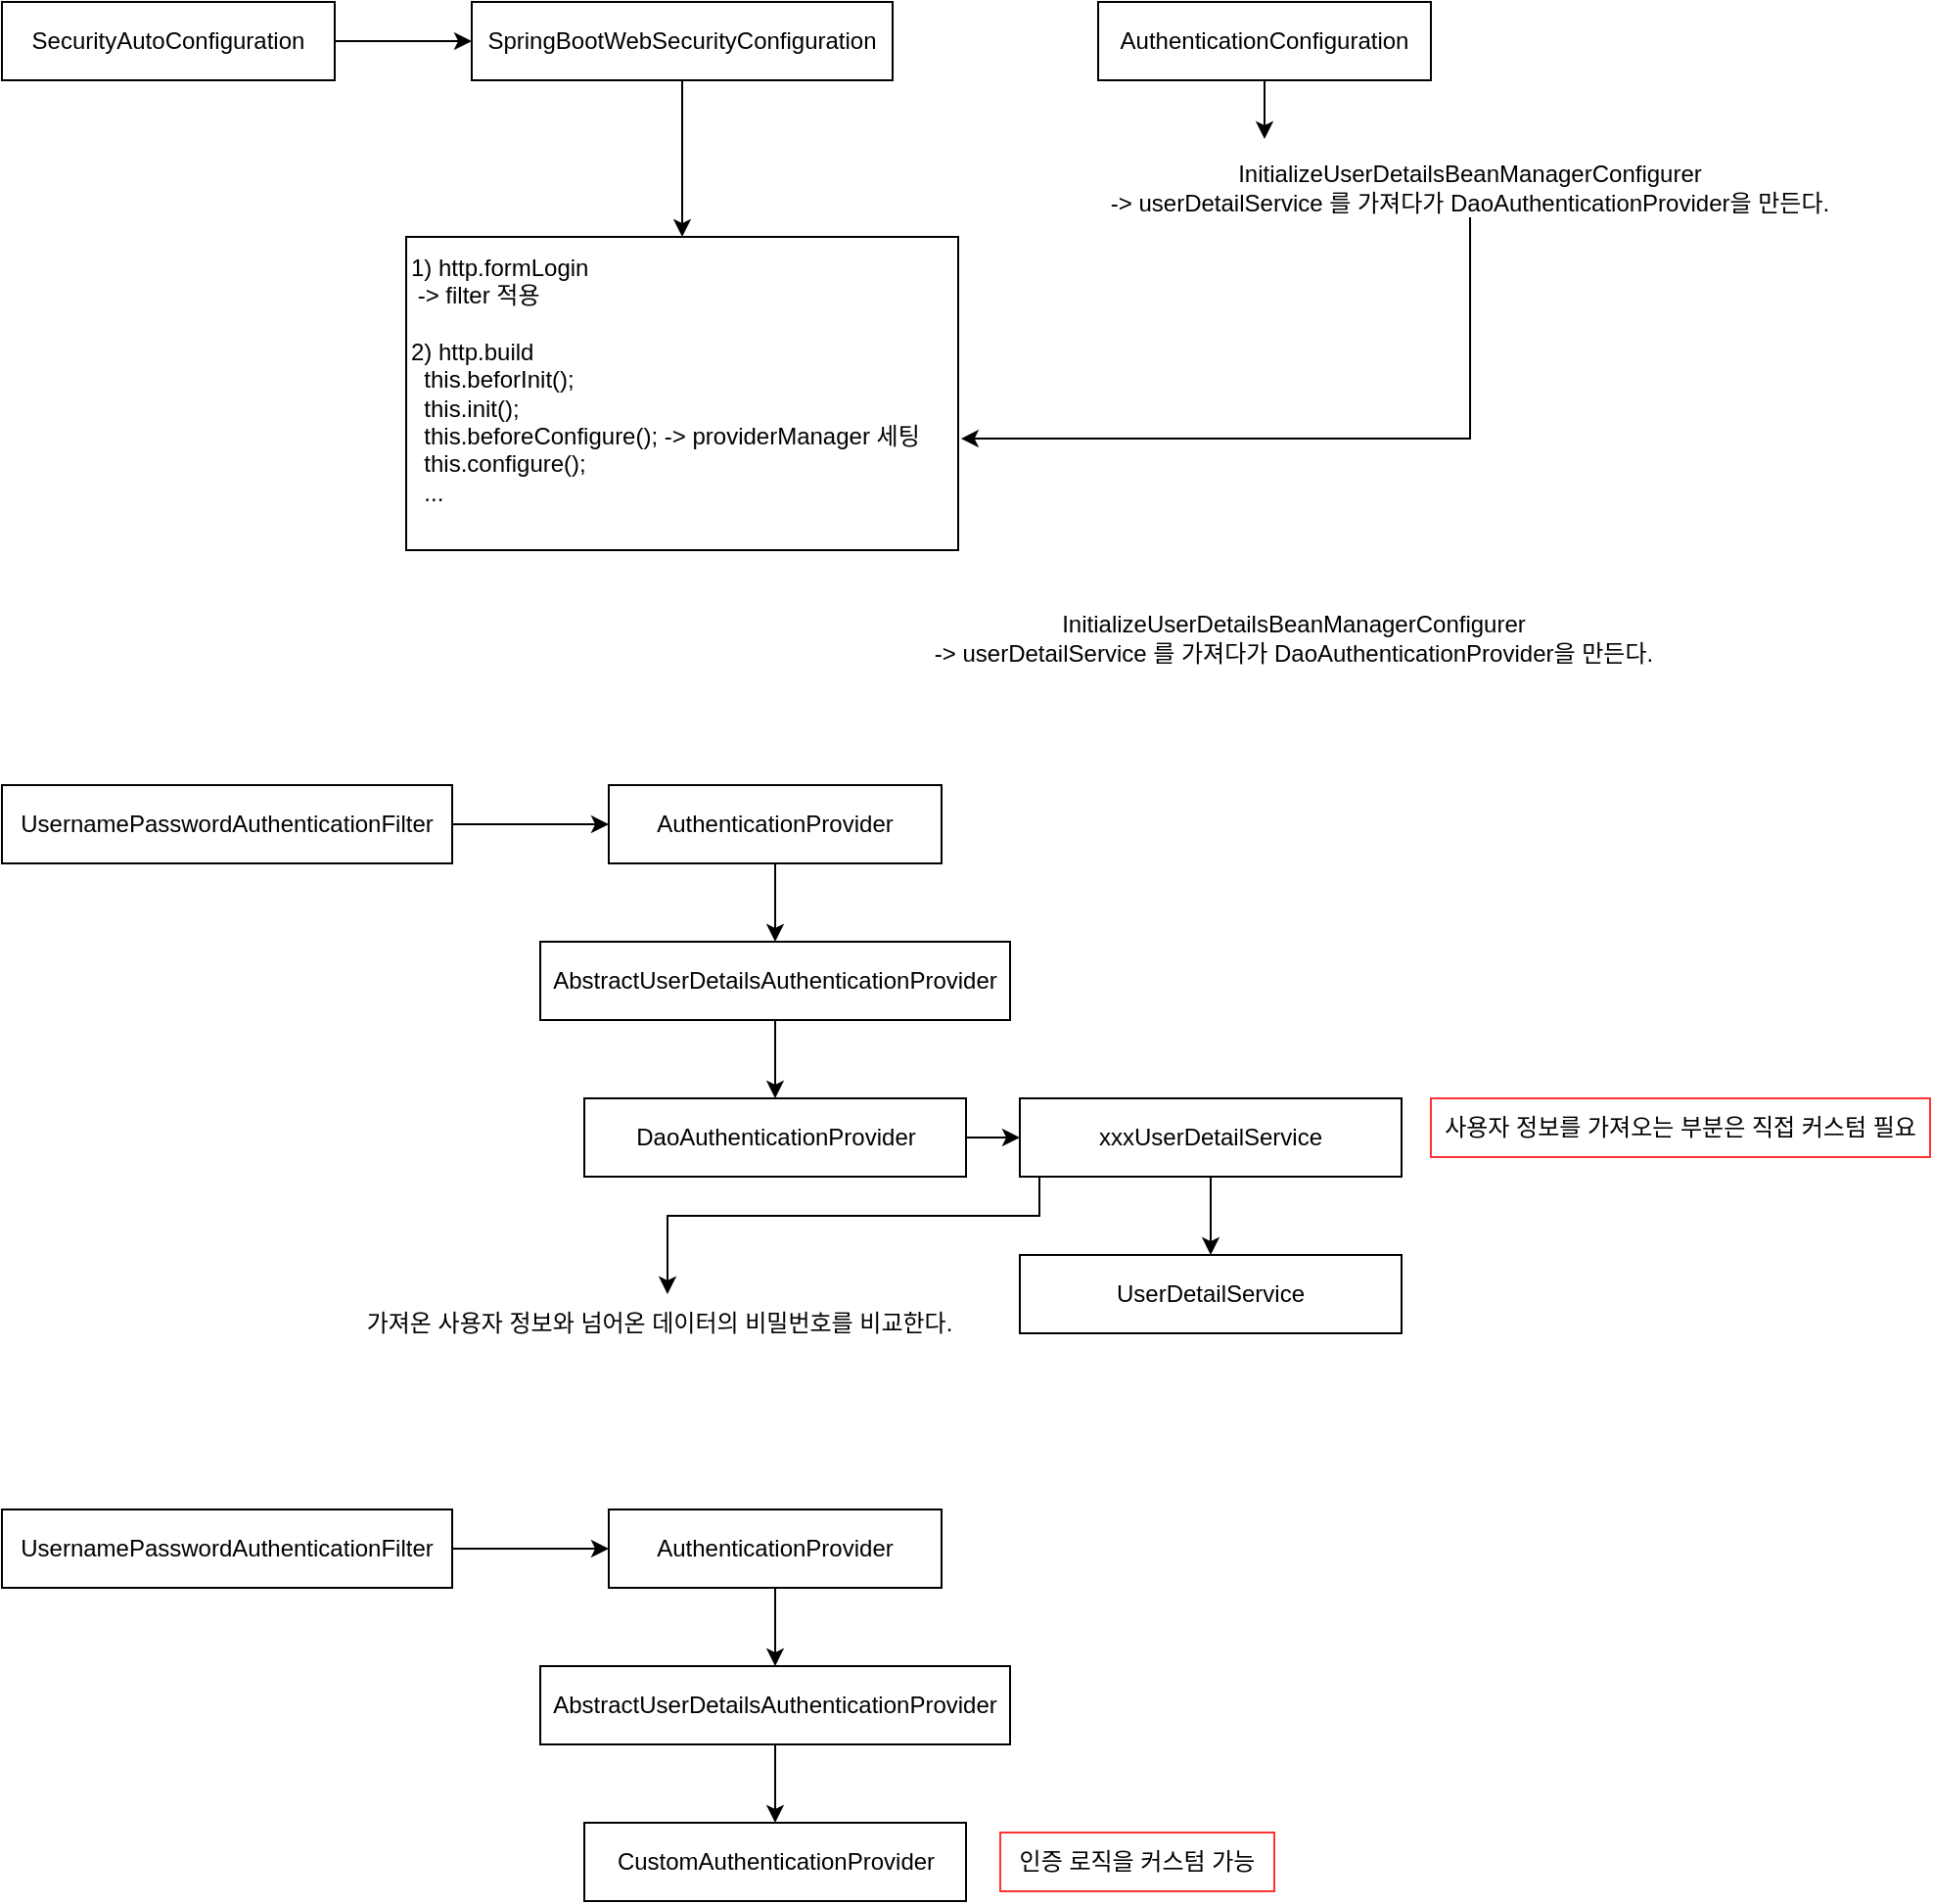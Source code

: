 <mxfile version="27.1.6">
  <diagram name="페이지-1" id="_uKqYhUVSAW-e24wOVBT">
    <mxGraphModel dx="1257" dy="608" grid="1" gridSize="10" guides="1" tooltips="1" connect="1" arrows="1" fold="1" page="1" pageScale="1" pageWidth="827" pageHeight="1169" math="0" shadow="0">
      <root>
        <mxCell id="0" />
        <mxCell id="1" parent="0" />
        <mxCell id="KoG7eJsrAb1A95pmqb80-3" value="" style="edgeStyle=orthogonalEdgeStyle;rounded=0;orthogonalLoop=1;jettySize=auto;html=1;" parent="1" source="KoG7eJsrAb1A95pmqb80-1" target="KoG7eJsrAb1A95pmqb80-2" edge="1">
          <mxGeometry relative="1" as="geometry" />
        </mxCell>
        <mxCell id="KoG7eJsrAb1A95pmqb80-1" value="SecurityAutoConfiguration" style="rounded=0;whiteSpace=wrap;html=1;" parent="1" vertex="1">
          <mxGeometry x="80" y="200" width="170" height="40" as="geometry" />
        </mxCell>
        <mxCell id="KoG7eJsrAb1A95pmqb80-5" value="" style="edgeStyle=orthogonalEdgeStyle;rounded=0;orthogonalLoop=1;jettySize=auto;html=1;" parent="1" source="KoG7eJsrAb1A95pmqb80-2" target="KoG7eJsrAb1A95pmqb80-4" edge="1">
          <mxGeometry relative="1" as="geometry" />
        </mxCell>
        <mxCell id="KoG7eJsrAb1A95pmqb80-2" value="SpringBootWebSecurityConfiguration" style="whiteSpace=wrap;html=1;rounded=0;" parent="1" vertex="1">
          <mxGeometry x="320" y="200" width="215" height="40" as="geometry" />
        </mxCell>
        <mxCell id="KoG7eJsrAb1A95pmqb80-4" value="1) http.formLogin&lt;br&gt;&amp;nbsp;-&amp;gt; filter 적용&lt;br&gt;&lt;br&gt;2) http.build&lt;br&gt;&amp;nbsp; this.beforInit();&lt;br&gt;&amp;nbsp; this.init();&lt;br&gt;&amp;nbsp; this.beforeConfigure(); -&amp;gt; providerManager 세팅&lt;br&gt;&amp;nbsp; this.configure();&lt;br&gt;&amp;nbsp; ...&lt;div&gt;&lt;br&gt;&lt;/div&gt;" style="whiteSpace=wrap;html=1;rounded=0;align=left;" parent="1" vertex="1">
          <mxGeometry x="286.5" y="320" width="282" height="160" as="geometry" />
        </mxCell>
        <mxCell id="KoG7eJsrAb1A95pmqb80-8" value="" style="edgeStyle=orthogonalEdgeStyle;rounded=0;orthogonalLoop=1;jettySize=auto;html=1;" parent="1" source="KoG7eJsrAb1A95pmqb80-6" edge="1">
          <mxGeometry relative="1" as="geometry">
            <mxPoint x="725" y="270" as="targetPoint" />
          </mxGeometry>
        </mxCell>
        <mxCell id="KoG7eJsrAb1A95pmqb80-6" value="AuthenticationConfiguration" style="rounded=0;whiteSpace=wrap;html=1;" parent="1" vertex="1">
          <mxGeometry x="640" y="200" width="170" height="40" as="geometry" />
        </mxCell>
        <mxCell id="KoG7eJsrAb1A95pmqb80-11" value="" style="edgeStyle=orthogonalEdgeStyle;rounded=0;orthogonalLoop=1;jettySize=auto;html=1;entryX=1.005;entryY=0.644;entryDx=0;entryDy=0;entryPerimeter=0;" parent="1" source="KoG7eJsrAb1A95pmqb80-9" target="KoG7eJsrAb1A95pmqb80-4" edge="1">
          <mxGeometry relative="1" as="geometry">
            <mxPoint x="830" y="390" as="targetPoint" />
            <Array as="points">
              <mxPoint x="830" y="423" />
            </Array>
          </mxGeometry>
        </mxCell>
        <mxCell id="KoG7eJsrAb1A95pmqb80-9" value="InitializeUserDetailsBeanManagerConfigurer&lt;br&gt;-&amp;gt; userDetailService 를 가져다가 DaoAuthenticationProvider을 만든다." style="text;html=1;align=center;verticalAlign=middle;whiteSpace=wrap;rounded=0;" parent="1" vertex="1">
          <mxGeometry x="640" y="280" width="380" height="30" as="geometry" />
        </mxCell>
        <mxCell id="KoG7eJsrAb1A95pmqb80-15" value="" style="edgeStyle=orthogonalEdgeStyle;rounded=0;orthogonalLoop=1;jettySize=auto;html=1;" parent="1" source="KoG7eJsrAb1A95pmqb80-13" target="KoG7eJsrAb1A95pmqb80-14" edge="1">
          <mxGeometry relative="1" as="geometry" />
        </mxCell>
        <mxCell id="KoG7eJsrAb1A95pmqb80-13" value="UsernamePasswordAuthenticationFilter" style="rounded=0;whiteSpace=wrap;html=1;" parent="1" vertex="1">
          <mxGeometry x="80" y="600" width="230" height="40" as="geometry" />
        </mxCell>
        <mxCell id="KoG7eJsrAb1A95pmqb80-17" value="" style="edgeStyle=orthogonalEdgeStyle;rounded=0;orthogonalLoop=1;jettySize=auto;html=1;" parent="1" source="KoG7eJsrAb1A95pmqb80-14" target="KoG7eJsrAb1A95pmqb80-16" edge="1">
          <mxGeometry relative="1" as="geometry" />
        </mxCell>
        <mxCell id="KoG7eJsrAb1A95pmqb80-14" value="AuthenticationProvider" style="rounded=0;whiteSpace=wrap;html=1;" parent="1" vertex="1">
          <mxGeometry x="390" y="600" width="170" height="40" as="geometry" />
        </mxCell>
        <mxCell id="KoG7eJsrAb1A95pmqb80-19" value="" style="edgeStyle=orthogonalEdgeStyle;rounded=0;orthogonalLoop=1;jettySize=auto;html=1;" parent="1" source="KoG7eJsrAb1A95pmqb80-16" target="KoG7eJsrAb1A95pmqb80-18" edge="1">
          <mxGeometry relative="1" as="geometry" />
        </mxCell>
        <mxCell id="KoG7eJsrAb1A95pmqb80-16" value="AbstractUserDetailsAuthenticationProvider" style="rounded=0;whiteSpace=wrap;html=1;" parent="1" vertex="1">
          <mxGeometry x="355" y="680" width="240" height="40" as="geometry" />
        </mxCell>
        <mxCell id="KoG7eJsrAb1A95pmqb80-22" value="" style="edgeStyle=orthogonalEdgeStyle;rounded=0;orthogonalLoop=1;jettySize=auto;html=1;" parent="1" source="KoG7eJsrAb1A95pmqb80-18" target="KoG7eJsrAb1A95pmqb80-21" edge="1">
          <mxGeometry relative="1" as="geometry" />
        </mxCell>
        <mxCell id="KoG7eJsrAb1A95pmqb80-18" value="DaoAuthenticationProvider" style="rounded=0;whiteSpace=wrap;html=1;" parent="1" vertex="1">
          <mxGeometry x="377.5" y="760" width="195" height="40" as="geometry" />
        </mxCell>
        <mxCell id="KoG7eJsrAb1A95pmqb80-20" value="UserDetailService" style="rounded=0;whiteSpace=wrap;html=1;" parent="1" vertex="1">
          <mxGeometry x="600" y="840" width="195" height="40" as="geometry" />
        </mxCell>
        <mxCell id="KoG7eJsrAb1A95pmqb80-23" value="" style="edgeStyle=orthogonalEdgeStyle;rounded=0;orthogonalLoop=1;jettySize=auto;html=1;" parent="1" source="KoG7eJsrAb1A95pmqb80-21" target="KoG7eJsrAb1A95pmqb80-20" edge="1">
          <mxGeometry relative="1" as="geometry" />
        </mxCell>
        <mxCell id="KoG7eJsrAb1A95pmqb80-21" value="xxxUserDetailService" style="rounded=0;whiteSpace=wrap;html=1;" parent="1" vertex="1">
          <mxGeometry x="600" y="760" width="195" height="40" as="geometry" />
        </mxCell>
        <mxCell id="KoG7eJsrAb1A95pmqb80-26" value="" style="edgeStyle=orthogonalEdgeStyle;rounded=0;orthogonalLoop=1;jettySize=auto;html=1;exitX=0;exitY=1;exitDx=0;exitDy=0;" parent="1" source="KoG7eJsrAb1A95pmqb80-21" edge="1">
          <mxGeometry relative="1" as="geometry">
            <mxPoint x="470" y="860" as="sourcePoint" />
            <mxPoint x="420" y="860" as="targetPoint" />
            <Array as="points">
              <mxPoint x="610" y="800" />
              <mxPoint x="610" y="820" />
              <mxPoint x="420" y="820" />
              <mxPoint x="420" y="860" />
            </Array>
          </mxGeometry>
        </mxCell>
        <mxCell id="KoG7eJsrAb1A95pmqb80-29" value="InitializeUserDetailsBeanManagerConfigurer&lt;br&gt;-&amp;gt; userDetailService 를 가져다가 DaoAuthenticationProvider을 만든다." style="text;html=1;align=center;verticalAlign=middle;whiteSpace=wrap;rounded=0;" parent="1" vertex="1">
          <mxGeometry x="550" y="510" width="380" height="30" as="geometry" />
        </mxCell>
        <mxCell id="KoG7eJsrAb1A95pmqb80-30" value="가져온 사용자 정보와 넘어온 데이터의 비밀번호를 비교한다." style="text;html=1;align=center;verticalAlign=middle;whiteSpace=wrap;rounded=0;" parent="1" vertex="1">
          <mxGeometry x="259" y="860" width="313.5" height="30" as="geometry" />
        </mxCell>
        <mxCell id="KoG7eJsrAb1A95pmqb80-31" value="사용자 정보를 가져오는 부분은 직접 커스텀 필요" style="text;html=1;align=center;verticalAlign=middle;whiteSpace=wrap;rounded=0;strokeColor=#FF3333;" parent="1" vertex="1">
          <mxGeometry x="810" y="760" width="255" height="30" as="geometry" />
        </mxCell>
        <mxCell id="1V_EwookAHwL95XN3xod-1" value="" style="edgeStyle=orthogonalEdgeStyle;rounded=0;orthogonalLoop=1;jettySize=auto;html=1;" edge="1" parent="1" source="1V_EwookAHwL95XN3xod-2" target="1V_EwookAHwL95XN3xod-4">
          <mxGeometry relative="1" as="geometry" />
        </mxCell>
        <mxCell id="1V_EwookAHwL95XN3xod-2" value="UsernamePasswordAuthenticationFilter" style="rounded=0;whiteSpace=wrap;html=1;" vertex="1" parent="1">
          <mxGeometry x="80" y="970" width="230" height="40" as="geometry" />
        </mxCell>
        <mxCell id="1V_EwookAHwL95XN3xod-3" value="" style="edgeStyle=orthogonalEdgeStyle;rounded=0;orthogonalLoop=1;jettySize=auto;html=1;" edge="1" parent="1" source="1V_EwookAHwL95XN3xod-4" target="1V_EwookAHwL95XN3xod-6">
          <mxGeometry relative="1" as="geometry" />
        </mxCell>
        <mxCell id="1V_EwookAHwL95XN3xod-4" value="AuthenticationProvider" style="rounded=0;whiteSpace=wrap;html=1;" vertex="1" parent="1">
          <mxGeometry x="390" y="970" width="170" height="40" as="geometry" />
        </mxCell>
        <mxCell id="1V_EwookAHwL95XN3xod-5" value="" style="edgeStyle=orthogonalEdgeStyle;rounded=0;orthogonalLoop=1;jettySize=auto;html=1;" edge="1" parent="1" source="1V_EwookAHwL95XN3xod-6" target="1V_EwookAHwL95XN3xod-8">
          <mxGeometry relative="1" as="geometry" />
        </mxCell>
        <mxCell id="1V_EwookAHwL95XN3xod-6" value="AbstractUserDetailsAuthenticationProvider" style="rounded=0;whiteSpace=wrap;html=1;" vertex="1" parent="1">
          <mxGeometry x="355" y="1050" width="240" height="40" as="geometry" />
        </mxCell>
        <mxCell id="1V_EwookAHwL95XN3xod-8" value="CustomAuthenticationProvider" style="rounded=0;whiteSpace=wrap;html=1;" vertex="1" parent="1">
          <mxGeometry x="377.5" y="1130" width="195" height="40" as="geometry" />
        </mxCell>
        <mxCell id="1V_EwookAHwL95XN3xod-15" value="인증 로직을 커스텀 가능" style="text;html=1;align=center;verticalAlign=middle;whiteSpace=wrap;rounded=0;strokeColor=#FF3333;" vertex="1" parent="1">
          <mxGeometry x="590" y="1135" width="140" height="30" as="geometry" />
        </mxCell>
      </root>
    </mxGraphModel>
  </diagram>
</mxfile>
